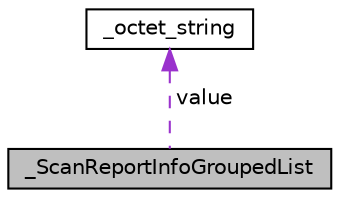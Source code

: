 digraph "_ScanReportInfoGroupedList"
{
  edge [fontname="Helvetica",fontsize="10",labelfontname="Helvetica",labelfontsize="10"];
  node [fontname="Helvetica",fontsize="10",shape=record];
  Node1 [label="_ScanReportInfoGroupedList",height=0.2,width=0.4,color="black", fillcolor="grey75", style="filled", fontcolor="black"];
  Node2 -> Node1 [dir="back",color="darkorchid3",fontsize="10",style="dashed",label=" value" ];
  Node2 [label="_octet_string",height=0.2,width=0.4,color="black", fillcolor="white", style="filled",URL="$struct__octet__string.html"];
}
